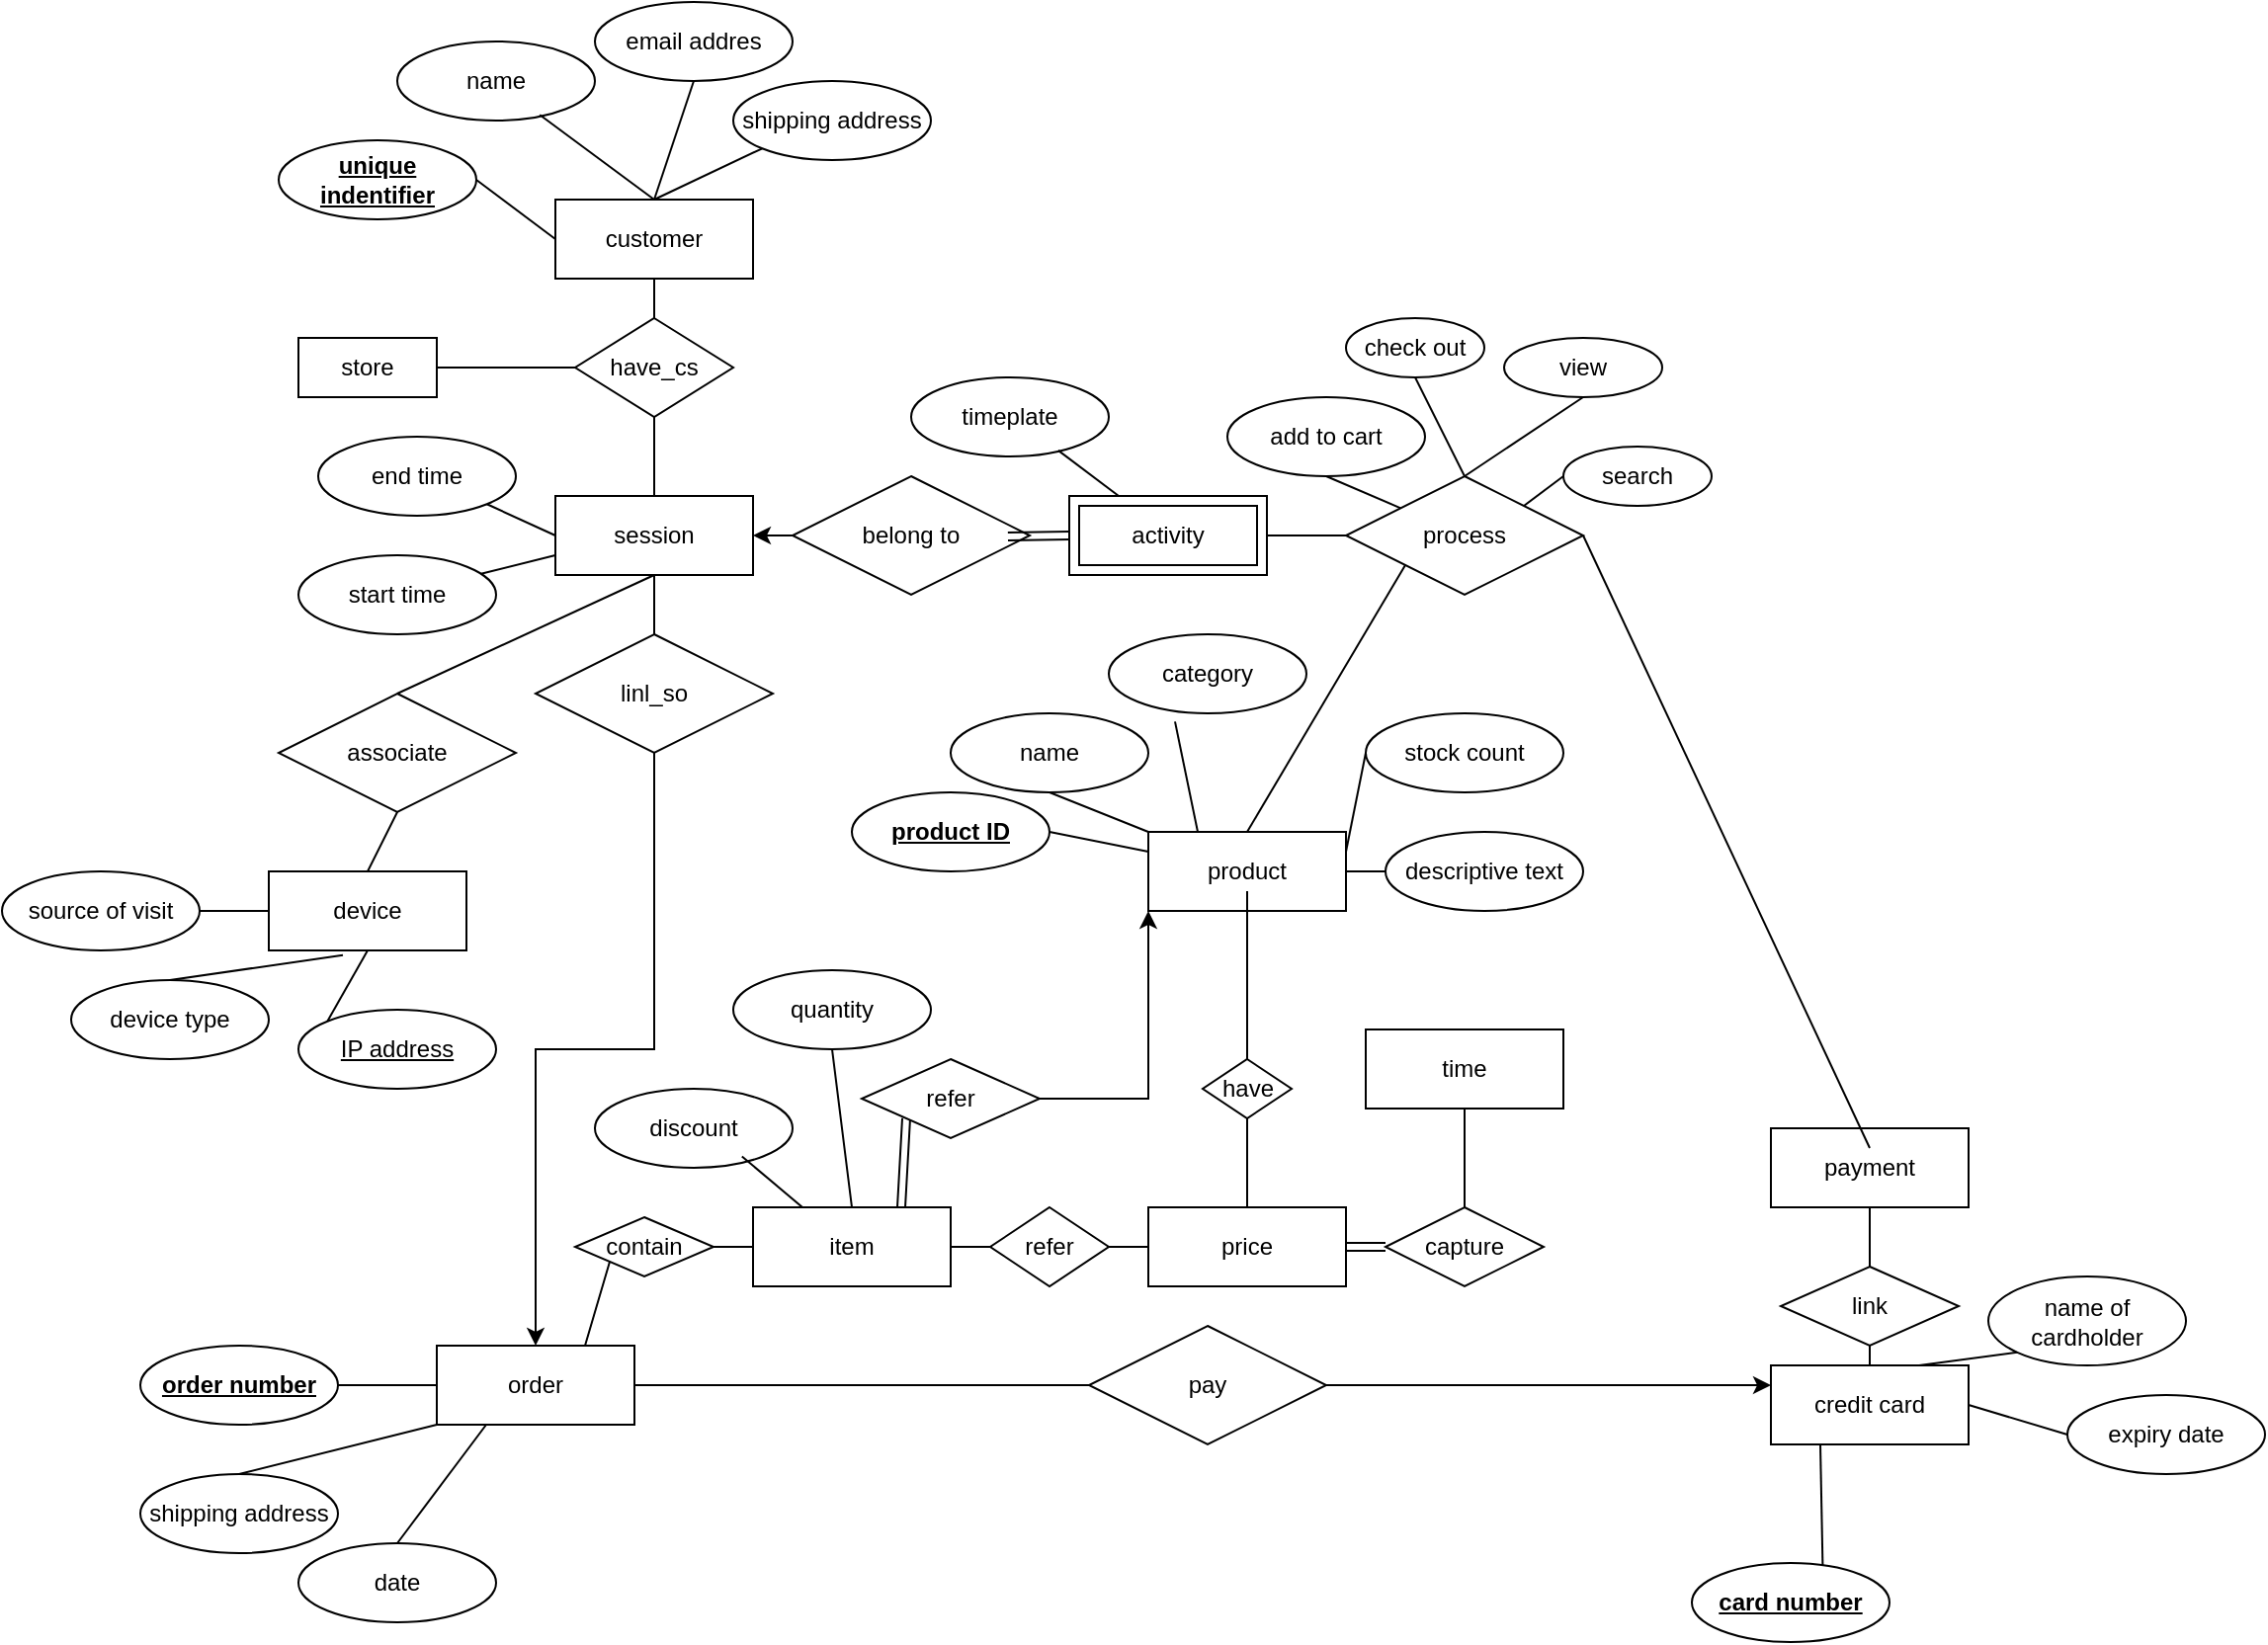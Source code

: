 <mxfile version="28.2.3">
  <diagram name="Page-1" id="8apZJDGCBnvToaNLSjdj">
    <mxGraphModel grid="1" page="1" gridSize="10" guides="1" tooltips="1" connect="1" arrows="1" fold="1" pageScale="1" pageWidth="850" pageHeight="1100" math="0" shadow="0">
      <root>
        <mxCell id="0" />
        <mxCell id="1" parent="0" />
        <mxCell id="4Tt84nbYW9nu75NkAF1R-1" value="customer" style="whiteSpace=wrap;html=1;align=center;" vertex="1" parent="1">
          <mxGeometry x="10" y="180" width="100" height="40" as="geometry" />
        </mxCell>
        <mxCell id="hCspTybFWiK93IbWxItk-1" value="name" style="ellipse;whiteSpace=wrap;html=1;align=center;" vertex="1" parent="1">
          <mxGeometry x="-70" y="100" width="100" height="40" as="geometry" />
        </mxCell>
        <mxCell id="hCspTybFWiK93IbWxItk-2" value="" style="endArrow=none;html=1;rounded=0;entryX=0.5;entryY=0;entryDx=0;entryDy=0;exitX=0.721;exitY=0.928;exitDx=0;exitDy=0;exitPerimeter=0;" edge="1" parent="1" source="hCspTybFWiK93IbWxItk-1" target="4Tt84nbYW9nu75NkAF1R-1">
          <mxGeometry relative="1" as="geometry">
            <mxPoint x="30" y="180" as="sourcePoint" />
            <mxPoint x="190" y="180" as="targetPoint" />
          </mxGeometry>
        </mxCell>
        <mxCell id="hCspTybFWiK93IbWxItk-3" value="email addres" style="ellipse;whiteSpace=wrap;html=1;align=center;" vertex="1" parent="1">
          <mxGeometry x="30" y="80" width="100" height="40" as="geometry" />
        </mxCell>
        <mxCell id="hCspTybFWiK93IbWxItk-4" value="" style="endArrow=none;html=1;rounded=0;entryX=0.5;entryY=1;entryDx=0;entryDy=0;exitX=0.5;exitY=0;exitDx=0;exitDy=0;" edge="1" parent="1" source="4Tt84nbYW9nu75NkAF1R-1" target="hCspTybFWiK93IbWxItk-3">
          <mxGeometry relative="1" as="geometry">
            <mxPoint x="30" y="180" as="sourcePoint" />
            <mxPoint x="190" y="180" as="targetPoint" />
          </mxGeometry>
        </mxCell>
        <mxCell id="hCspTybFWiK93IbWxItk-5" value="shipping address" style="ellipse;whiteSpace=wrap;html=1;align=center;" vertex="1" parent="1">
          <mxGeometry x="100" y="120" width="100" height="40" as="geometry" />
        </mxCell>
        <mxCell id="hCspTybFWiK93IbWxItk-6" value="" style="endArrow=none;html=1;rounded=0;entryX=0;entryY=1;entryDx=0;entryDy=0;exitX=0.5;exitY=0;exitDx=0;exitDy=0;" edge="1" parent="1" source="4Tt84nbYW9nu75NkAF1R-1" target="hCspTybFWiK93IbWxItk-5">
          <mxGeometry relative="1" as="geometry">
            <mxPoint x="20" y="200" as="sourcePoint" />
            <mxPoint x="180" y="200" as="targetPoint" />
          </mxGeometry>
        </mxCell>
        <mxCell id="hCspTybFWiK93IbWxItk-7" value="&lt;b&gt;unique indentifier&lt;/b&gt;" style="ellipse;whiteSpace=wrap;html=1;align=center;fontStyle=4;" vertex="1" parent="1">
          <mxGeometry x="-130" y="150" width="100" height="40" as="geometry" />
        </mxCell>
        <mxCell id="hCspTybFWiK93IbWxItk-8" value="" style="endArrow=none;html=1;rounded=0;exitX=1;exitY=0.5;exitDx=0;exitDy=0;entryX=0;entryY=0.5;entryDx=0;entryDy=0;" edge="1" parent="1" source="hCspTybFWiK93IbWxItk-7" target="4Tt84nbYW9nu75NkAF1R-1">
          <mxGeometry relative="1" as="geometry">
            <mxPoint x="270" y="430" as="sourcePoint" />
            <mxPoint x="430" y="430" as="targetPoint" />
          </mxGeometry>
        </mxCell>
        <mxCell id="hCspTybFWiK93IbWxItk-9" value="name" style="ellipse;whiteSpace=wrap;html=1;align=center;" vertex="1" parent="1">
          <mxGeometry x="210" y="440" width="100" height="40" as="geometry" />
        </mxCell>
        <mxCell id="hCspTybFWiK93IbWxItk-10" value="product" style="whiteSpace=wrap;html=1;align=center;" vertex="1" parent="1">
          <mxGeometry x="310" y="500" width="100" height="40" as="geometry" />
        </mxCell>
        <mxCell id="hCspTybFWiK93IbWxItk-11" value="category" style="ellipse;whiteSpace=wrap;html=1;align=center;" vertex="1" parent="1">
          <mxGeometry x="290" y="400" width="100" height="40" as="geometry" />
        </mxCell>
        <mxCell id="hCspTybFWiK93IbWxItk-13" value="&lt;b&gt;product ID&lt;/b&gt;" style="ellipse;whiteSpace=wrap;html=1;align=center;fontStyle=4;" vertex="1" parent="1">
          <mxGeometry x="160" y="480" width="100" height="40" as="geometry" />
        </mxCell>
        <mxCell id="hCspTybFWiK93IbWxItk-15" value="stock count" style="ellipse;whiteSpace=wrap;html=1;align=center;" vertex="1" parent="1">
          <mxGeometry x="420" y="440" width="100" height="40" as="geometry" />
        </mxCell>
        <mxCell id="hCspTybFWiK93IbWxItk-16" value="descriptive text" style="ellipse;whiteSpace=wrap;html=1;align=center;" vertex="1" parent="1">
          <mxGeometry x="430" y="500" width="100" height="40" as="geometry" />
        </mxCell>
        <mxCell id="hCspTybFWiK93IbWxItk-21" value="" style="endArrow=none;html=1;rounded=0;exitX=1;exitY=0.5;exitDx=0;exitDy=0;entryX=0;entryY=0.25;entryDx=0;entryDy=0;" edge="1" parent="1" source="hCspTybFWiK93IbWxItk-13" target="hCspTybFWiK93IbWxItk-10">
          <mxGeometry relative="1" as="geometry">
            <mxPoint x="150" y="770" as="sourcePoint" />
            <mxPoint x="310" y="770" as="targetPoint" />
          </mxGeometry>
        </mxCell>
        <mxCell id="hCspTybFWiK93IbWxItk-22" value="" style="endArrow=none;html=1;rounded=0;exitX=0.5;exitY=1;exitDx=0;exitDy=0;entryX=0;entryY=0;entryDx=0;entryDy=0;" edge="1" parent="1" source="hCspTybFWiK93IbWxItk-9" target="hCspTybFWiK93IbWxItk-10">
          <mxGeometry relative="1" as="geometry">
            <mxPoint x="150" y="770" as="sourcePoint" />
            <mxPoint x="310" y="770" as="targetPoint" />
          </mxGeometry>
        </mxCell>
        <mxCell id="hCspTybFWiK93IbWxItk-23" value="" style="endArrow=none;html=1;rounded=0;exitX=0.335;exitY=1.105;exitDx=0;exitDy=0;entryX=0.25;entryY=0;entryDx=0;entryDy=0;exitPerimeter=0;" edge="1" parent="1" source="hCspTybFWiK93IbWxItk-11" target="hCspTybFWiK93IbWxItk-10">
          <mxGeometry relative="1" as="geometry">
            <mxPoint x="150" y="770" as="sourcePoint" />
            <mxPoint x="310" y="770" as="targetPoint" />
          </mxGeometry>
        </mxCell>
        <mxCell id="hCspTybFWiK93IbWxItk-24" value="" style="endArrow=none;html=1;rounded=0;" edge="1" parent="1" target="hCspTybFWiK93IbWxItk-158">
          <mxGeometry relative="1" as="geometry">
            <mxPoint x="360" y="530" as="sourcePoint" />
            <mxPoint x="360" y="590" as="targetPoint" />
          </mxGeometry>
        </mxCell>
        <mxCell id="hCspTybFWiK93IbWxItk-25" value="" style="endArrow=none;html=1;rounded=0;entryX=0;entryY=0.5;entryDx=0;entryDy=0;exitX=1;exitY=0.25;exitDx=0;exitDy=0;" edge="1" parent="1" source="hCspTybFWiK93IbWxItk-10" target="hCspTybFWiK93IbWxItk-15">
          <mxGeometry relative="1" as="geometry">
            <mxPoint x="150" y="770" as="sourcePoint" />
            <mxPoint x="310" y="770" as="targetPoint" />
          </mxGeometry>
        </mxCell>
        <mxCell id="hCspTybFWiK93IbWxItk-26" value="" style="endArrow=none;html=1;rounded=0;entryX=0;entryY=0.5;entryDx=0;entryDy=0;exitX=1;exitY=0.5;exitDx=0;exitDy=0;" edge="1" parent="1" source="hCspTybFWiK93IbWxItk-10" target="hCspTybFWiK93IbWxItk-16">
          <mxGeometry relative="1" as="geometry">
            <mxPoint x="150" y="770" as="sourcePoint" />
            <mxPoint x="310" y="770" as="targetPoint" />
          </mxGeometry>
        </mxCell>
        <mxCell id="hCspTybFWiK93IbWxItk-34" value="" style="endArrow=none;html=1;rounded=0;exitX=1;exitY=0.5;exitDx=0;exitDy=0;entryX=0;entryY=0.5;entryDx=0;entryDy=0;" edge="1" parent="1" source="hCspTybFWiK93IbWxItk-48" target="hCspTybFWiK93IbWxItk-36">
          <mxGeometry relative="1" as="geometry">
            <mxPoint x="50" y="440" as="sourcePoint" />
            <mxPoint x="50" y="340" as="targetPoint" />
          </mxGeometry>
        </mxCell>
        <mxCell id="hCspTybFWiK93IbWxItk-35" value="session" style="whiteSpace=wrap;html=1;align=center;" vertex="1" parent="1">
          <mxGeometry x="10" y="330" width="100" height="40" as="geometry" />
        </mxCell>
        <mxCell id="hCspTybFWiK93IbWxItk-36" value="have_cs" style="shape=rhombus;perimeter=rhombusPerimeter;whiteSpace=wrap;html=1;align=center;" vertex="1" parent="1">
          <mxGeometry x="20" y="240" width="80" height="50" as="geometry" />
        </mxCell>
        <mxCell id="hCspTybFWiK93IbWxItk-37" value="" style="endArrow=none;html=1;rounded=0;exitX=0.5;exitY=1;exitDx=0;exitDy=0;entryX=0.5;entryY=0;entryDx=0;entryDy=0;" edge="1" parent="1" source="4Tt84nbYW9nu75NkAF1R-1" target="hCspTybFWiK93IbWxItk-36">
          <mxGeometry relative="1" as="geometry">
            <mxPoint x="270" y="430" as="sourcePoint" />
            <mxPoint x="430" y="430" as="targetPoint" />
          </mxGeometry>
        </mxCell>
        <mxCell id="hCspTybFWiK93IbWxItk-40" value="" style="endArrow=none;html=1;rounded=0;exitX=0;exitY=0.75;exitDx=0;exitDy=0;" edge="1" parent="1" source="hCspTybFWiK93IbWxItk-35" target="hCspTybFWiK93IbWxItk-41">
          <mxGeometry relative="1" as="geometry">
            <mxPoint x="20" y="540" as="sourcePoint" />
            <mxPoint x="180" y="540" as="targetPoint" />
          </mxGeometry>
        </mxCell>
        <mxCell id="hCspTybFWiK93IbWxItk-41" value="start time" style="ellipse;whiteSpace=wrap;html=1;align=center;" vertex="1" parent="1">
          <mxGeometry x="-120" y="360" width="100" height="40" as="geometry" />
        </mxCell>
        <mxCell id="hCspTybFWiK93IbWxItk-42" value="end time" style="ellipse;whiteSpace=wrap;html=1;align=center;" vertex="1" parent="1">
          <mxGeometry x="-110" y="300" width="100" height="40" as="geometry" />
        </mxCell>
        <mxCell id="hCspTybFWiK93IbWxItk-44" value="" style="endArrow=none;html=1;rounded=0;entryX=1;entryY=1;entryDx=0;entryDy=0;exitX=0;exitY=0.5;exitDx=0;exitDy=0;exitPerimeter=0;" edge="1" parent="1" source="hCspTybFWiK93IbWxItk-35" target="hCspTybFWiK93IbWxItk-42">
          <mxGeometry relative="1" as="geometry">
            <mxPoint x="20" y="540" as="sourcePoint" />
            <mxPoint x="180" y="540" as="targetPoint" />
          </mxGeometry>
        </mxCell>
        <mxCell id="hCspTybFWiK93IbWxItk-46" value="" style="endArrow=none;html=1;rounded=0;entryX=0.5;entryY=1;entryDx=0;entryDy=0;exitX=0.5;exitY=0;exitDx=0;exitDy=0;" edge="1" parent="1" source="hCspTybFWiK93IbWxItk-49" target="hCspTybFWiK93IbWxItk-35">
          <mxGeometry relative="1" as="geometry">
            <mxPoint x="290" y="300" as="sourcePoint" />
            <mxPoint x="410" y="410" as="targetPoint" />
          </mxGeometry>
        </mxCell>
        <mxCell id="hCspTybFWiK93IbWxItk-47" value="device" style="whiteSpace=wrap;html=1;align=center;direction=west;" vertex="1" parent="1">
          <mxGeometry x="-135" y="520" width="100" height="40" as="geometry" />
        </mxCell>
        <mxCell id="hCspTybFWiK93IbWxItk-48" value="store" style="whiteSpace=wrap;html=1;align=center;" vertex="1" parent="1">
          <mxGeometry x="-120" y="250" width="70" height="30" as="geometry" />
        </mxCell>
        <mxCell id="hCspTybFWiK93IbWxItk-49" value="associate" style="shape=rhombus;perimeter=rhombusPerimeter;whiteSpace=wrap;html=1;align=center;" vertex="1" parent="1">
          <mxGeometry x="-130" y="430" width="120" height="60" as="geometry" />
        </mxCell>
        <mxCell id="hCspTybFWiK93IbWxItk-51" value="" style="endArrow=none;html=1;rounded=0;entryX=0.5;entryY=1;entryDx=0;entryDy=0;exitX=0.5;exitY=1;exitDx=0;exitDy=0;" edge="1" parent="1" source="hCspTybFWiK93IbWxItk-47" target="hCspTybFWiK93IbWxItk-49">
          <mxGeometry relative="1" as="geometry">
            <mxPoint x="205" y="560" as="sourcePoint" />
            <mxPoint x="365" y="560" as="targetPoint" />
          </mxGeometry>
        </mxCell>
        <mxCell id="hCspTybFWiK93IbWxItk-52" value="IP address" style="ellipse;whiteSpace=wrap;html=1;align=center;fontStyle=4;" vertex="1" parent="1">
          <mxGeometry x="-120" y="590" width="100" height="40" as="geometry" />
        </mxCell>
        <mxCell id="hCspTybFWiK93IbWxItk-53" value="device type" style="ellipse;whiteSpace=wrap;html=1;align=center;" vertex="1" parent="1">
          <mxGeometry x="-235" y="575" width="100" height="40" as="geometry" />
        </mxCell>
        <mxCell id="hCspTybFWiK93IbWxItk-57" value="source of visit" style="ellipse;whiteSpace=wrap;html=1;align=center;" vertex="1" parent="1">
          <mxGeometry x="-270" y="520" width="100" height="40" as="geometry" />
        </mxCell>
        <mxCell id="hCspTybFWiK93IbWxItk-60" value="" style="endArrow=none;html=1;rounded=0;exitX=0.5;exitY=1;exitDx=0;exitDy=0;entryX=0.5;entryY=0;entryDx=0;entryDy=0;" edge="1" parent="1" source="hCspTybFWiK93IbWxItk-36" target="hCspTybFWiK93IbWxItk-35">
          <mxGeometry relative="1" as="geometry">
            <mxPoint x="70" y="410" as="sourcePoint" />
            <mxPoint x="230" y="410" as="targetPoint" />
          </mxGeometry>
        </mxCell>
        <mxCell id="hCspTybFWiK93IbWxItk-62" value="" style="endArrow=none;html=1;rounded=0;exitX=1;exitY=0.5;exitDx=0;exitDy=0;entryX=1;entryY=0.5;entryDx=0;entryDy=0;" edge="1" parent="1" source="hCspTybFWiK93IbWxItk-57" target="hCspTybFWiK93IbWxItk-47">
          <mxGeometry relative="1" as="geometry">
            <mxPoint x="310.0" y="570" as="sourcePoint" />
            <mxPoint x="-140" y="540" as="targetPoint" />
          </mxGeometry>
        </mxCell>
        <mxCell id="hCspTybFWiK93IbWxItk-63" value="" style="endArrow=none;html=1;rounded=0;exitX=0;exitY=0;exitDx=0;exitDy=0;entryX=0.5;entryY=0;entryDx=0;entryDy=0;" edge="1" parent="1" source="hCspTybFWiK93IbWxItk-52" target="hCspTybFWiK93IbWxItk-47">
          <mxGeometry relative="1" as="geometry">
            <mxPoint x="30" y="500" as="sourcePoint" />
            <mxPoint x="-35" y="560" as="targetPoint" />
          </mxGeometry>
        </mxCell>
        <mxCell id="hCspTybFWiK93IbWxItk-64" value="" style="endArrow=none;html=1;rounded=0;entryX=0.625;entryY=-0.059;entryDx=0;entryDy=0;exitX=0.5;exitY=0;exitDx=0;exitDy=0;entryPerimeter=0;" edge="1" parent="1" source="hCspTybFWiK93IbWxItk-53" target="hCspTybFWiK93IbWxItk-47">
          <mxGeometry relative="1" as="geometry">
            <mxPoint x="200" y="630" as="sourcePoint" />
            <mxPoint x="190" y="500" as="targetPoint" />
          </mxGeometry>
        </mxCell>
        <mxCell id="hCspTybFWiK93IbWxItk-69" style="edgeStyle=orthogonalEdgeStyle;rounded=0;orthogonalLoop=1;jettySize=auto;html=1;exitX=0;exitY=0.5;exitDx=0;exitDy=0;entryX=1;entryY=0.5;entryDx=0;entryDy=0;" edge="1" parent="1" source="hCspTybFWiK93IbWxItk-66" target="hCspTybFWiK93IbWxItk-35">
          <mxGeometry relative="1" as="geometry" />
        </mxCell>
        <mxCell id="hCspTybFWiK93IbWxItk-66" value="belong to" style="shape=rhombus;perimeter=rhombusPerimeter;whiteSpace=wrap;html=1;align=center;" vertex="1" parent="1">
          <mxGeometry x="130" y="320" width="120" height="60" as="geometry" />
        </mxCell>
        <mxCell id="hCspTybFWiK93IbWxItk-68" value="activity" style="shape=ext;margin=3;double=1;whiteSpace=wrap;html=1;align=center;" vertex="1" parent="1">
          <mxGeometry x="270" y="330" width="100" height="40" as="geometry" />
        </mxCell>
        <mxCell id="hCspTybFWiK93IbWxItk-70" value="" style="shape=link;html=1;rounded=0;exitX=0.908;exitY=0.509;exitDx=0;exitDy=0;exitPerimeter=0;entryX=0;entryY=0.5;entryDx=0;entryDy=0;" edge="1" parent="1" source="hCspTybFWiK93IbWxItk-66" target="hCspTybFWiK93IbWxItk-68">
          <mxGeometry width="100" relative="1" as="geometry">
            <mxPoint x="280" y="410" as="sourcePoint" />
            <mxPoint x="380" y="410" as="targetPoint" />
          </mxGeometry>
        </mxCell>
        <mxCell id="hCspTybFWiK93IbWxItk-72" value="timeplate" style="ellipse;whiteSpace=wrap;html=1;align=center;" vertex="1" parent="1">
          <mxGeometry x="190" y="270" width="100" height="40" as="geometry" />
        </mxCell>
        <mxCell id="hCspTybFWiK93IbWxItk-73" value="" style="endArrow=none;html=1;rounded=0;entryX=0.25;entryY=0;entryDx=0;entryDy=0;exitX=0.744;exitY=0.923;exitDx=0;exitDy=0;exitPerimeter=0;" edge="1" parent="1" source="hCspTybFWiK93IbWxItk-72" target="hCspTybFWiK93IbWxItk-68">
          <mxGeometry relative="1" as="geometry">
            <mxPoint x="250" y="230" as="sourcePoint" />
            <mxPoint x="410" y="230" as="targetPoint" />
          </mxGeometry>
        </mxCell>
        <mxCell id="hCspTybFWiK93IbWxItk-74" value="" style="endArrow=none;html=1;rounded=0;exitX=1;exitY=0.5;exitDx=0;exitDy=0;" edge="1" parent="1" source="hCspTybFWiK93IbWxItk-68" target="hCspTybFWiK93IbWxItk-75">
          <mxGeometry relative="1" as="geometry">
            <mxPoint x="250" y="410" as="sourcePoint" />
            <mxPoint x="410" y="410" as="targetPoint" />
          </mxGeometry>
        </mxCell>
        <mxCell id="hCspTybFWiK93IbWxItk-75" value="process" style="shape=rhombus;perimeter=rhombusPerimeter;whiteSpace=wrap;html=1;align=center;" vertex="1" parent="1">
          <mxGeometry x="410" y="320" width="120" height="60" as="geometry" />
        </mxCell>
        <mxCell id="hCspTybFWiK93IbWxItk-78" value="check out" style="ellipse;whiteSpace=wrap;html=1;align=center;" vertex="1" parent="1">
          <mxGeometry x="410" y="240" width="70" height="30" as="geometry" />
        </mxCell>
        <mxCell id="hCspTybFWiK93IbWxItk-79" value="add to cart" style="ellipse;whiteSpace=wrap;html=1;align=center;" vertex="1" parent="1">
          <mxGeometry x="350" y="280" width="100" height="40" as="geometry" />
        </mxCell>
        <mxCell id="hCspTybFWiK93IbWxItk-80" value="search" style="ellipse;whiteSpace=wrap;html=1;align=center;" vertex="1" parent="1">
          <mxGeometry x="520" y="305" width="75" height="30" as="geometry" />
        </mxCell>
        <mxCell id="hCspTybFWiK93IbWxItk-81" value="view" style="ellipse;whiteSpace=wrap;html=1;align=center;" vertex="1" parent="1">
          <mxGeometry x="490" y="250" width="80" height="30" as="geometry" />
        </mxCell>
        <mxCell id="hCspTybFWiK93IbWxItk-82" value="" style="endArrow=none;html=1;rounded=0;entryX=0.5;entryY=1;entryDx=0;entryDy=0;exitX=0.5;exitY=0;exitDx=0;exitDy=0;" edge="1" parent="1" source="hCspTybFWiK93IbWxItk-75" target="hCspTybFWiK93IbWxItk-81">
          <mxGeometry relative="1" as="geometry">
            <mxPoint x="250" y="410" as="sourcePoint" />
            <mxPoint x="410" y="410" as="targetPoint" />
          </mxGeometry>
        </mxCell>
        <mxCell id="hCspTybFWiK93IbWxItk-83" value="" style="endArrow=none;html=1;rounded=0;entryX=1;entryY=0;entryDx=0;entryDy=0;exitX=0;exitY=0.5;exitDx=0;exitDy=0;" edge="1" parent="1" source="hCspTybFWiK93IbWxItk-80" target="hCspTybFWiK93IbWxItk-75">
          <mxGeometry relative="1" as="geometry">
            <mxPoint x="620" y="150" as="sourcePoint" />
            <mxPoint x="410" y="410" as="targetPoint" />
          </mxGeometry>
        </mxCell>
        <mxCell id="hCspTybFWiK93IbWxItk-85" value="" style="endArrow=none;html=1;rounded=0;entryX=0.5;entryY=1;entryDx=0;entryDy=0;" edge="1" parent="1" source="hCspTybFWiK93IbWxItk-75" target="hCspTybFWiK93IbWxItk-79">
          <mxGeometry relative="1" as="geometry">
            <mxPoint x="250" y="410" as="sourcePoint" />
            <mxPoint x="410" y="410" as="targetPoint" />
          </mxGeometry>
        </mxCell>
        <mxCell id="hCspTybFWiK93IbWxItk-87" value="" style="endArrow=none;html=1;rounded=0;entryX=0.5;entryY=1;entryDx=0;entryDy=0;exitX=0.5;exitY=0;exitDx=0;exitDy=0;" edge="1" parent="1" source="hCspTybFWiK93IbWxItk-75" target="hCspTybFWiK93IbWxItk-78">
          <mxGeometry relative="1" as="geometry">
            <mxPoint x="250" y="410" as="sourcePoint" />
            <mxPoint x="410" y="410" as="targetPoint" />
          </mxGeometry>
        </mxCell>
        <mxCell id="hCspTybFWiK93IbWxItk-88" value="payment" style="whiteSpace=wrap;html=1;align=center;" vertex="1" parent="1">
          <mxGeometry x="625" y="650" width="100" height="40" as="geometry" />
        </mxCell>
        <mxCell id="hCspTybFWiK93IbWxItk-89" value="" style="endArrow=none;html=1;rounded=0;entryX=1;entryY=0.5;entryDx=0;entryDy=0;exitX=0.5;exitY=0.25;exitDx=0;exitDy=0;exitPerimeter=0;" edge="1" parent="1" source="hCspTybFWiK93IbWxItk-88" target="hCspTybFWiK93IbWxItk-75">
          <mxGeometry relative="1" as="geometry">
            <mxPoint x="560" y="440" as="sourcePoint" />
            <mxPoint x="410" y="410" as="targetPoint" />
          </mxGeometry>
        </mxCell>
        <mxCell id="hCspTybFWiK93IbWxItk-90" value="" style="endArrow=none;html=1;rounded=0;entryX=0.5;entryY=1;entryDx=0;entryDy=0;exitX=0.5;exitY=0;exitDx=0;exitDy=0;" edge="1" parent="1" source="hCspTybFWiK93IbWxItk-91" target="hCspTybFWiK93IbWxItk-88">
          <mxGeometry relative="1" as="geometry">
            <mxPoint x="675" y="730" as="sourcePoint" />
            <mxPoint x="615" y="600" as="targetPoint" />
          </mxGeometry>
        </mxCell>
        <mxCell id="hCspTybFWiK93IbWxItk-91" value="link" style="shape=rhombus;perimeter=rhombusPerimeter;whiteSpace=wrap;html=1;align=center;" vertex="1" parent="1">
          <mxGeometry x="630" y="720" width="90" height="40" as="geometry" />
        </mxCell>
        <mxCell id="hCspTybFWiK93IbWxItk-92" value="" style="endArrow=none;html=1;rounded=0;exitX=0.5;exitY=1;exitDx=0;exitDy=0;" edge="1" parent="1" source="hCspTybFWiK93IbWxItk-91" target="hCspTybFWiK93IbWxItk-93">
          <mxGeometry relative="1" as="geometry">
            <mxPoint x="455" y="600" as="sourcePoint" />
            <mxPoint x="615" y="600" as="targetPoint" />
          </mxGeometry>
        </mxCell>
        <mxCell id="hCspTybFWiK93IbWxItk-93" value="credit card" style="whiteSpace=wrap;html=1;align=center;" vertex="1" parent="1">
          <mxGeometry x="625" y="770" width="100" height="40" as="geometry" />
        </mxCell>
        <mxCell id="hCspTybFWiK93IbWxItk-94" value="&lt;b&gt;card number&lt;/b&gt;" style="ellipse;whiteSpace=wrap;html=1;align=center;fontStyle=4;" vertex="1" parent="1">
          <mxGeometry x="585" y="870" width="100" height="40" as="geometry" />
        </mxCell>
        <mxCell id="hCspTybFWiK93IbWxItk-95" value="expiry date" style="ellipse;whiteSpace=wrap;html=1;align=center;" vertex="1" parent="1">
          <mxGeometry x="775" y="785" width="100" height="40" as="geometry" />
        </mxCell>
        <mxCell id="hCspTybFWiK93IbWxItk-96" value="name of cardholder" style="ellipse;whiteSpace=wrap;html=1;align=center;" vertex="1" parent="1">
          <mxGeometry x="735" y="725" width="100" height="45" as="geometry" />
        </mxCell>
        <mxCell id="hCspTybFWiK93IbWxItk-97" value="" style="endArrow=none;html=1;rounded=0;entryX=0;entryY=1;entryDx=0;entryDy=0;exitX=0.75;exitY=0;exitDx=0;exitDy=0;" edge="1" parent="1" source="hCspTybFWiK93IbWxItk-93" target="hCspTybFWiK93IbWxItk-96">
          <mxGeometry relative="1" as="geometry">
            <mxPoint x="455" y="600" as="sourcePoint" />
            <mxPoint x="615" y="600" as="targetPoint" />
          </mxGeometry>
        </mxCell>
        <mxCell id="hCspTybFWiK93IbWxItk-98" value="" style="endArrow=none;html=1;rounded=0;entryX=0;entryY=0.5;entryDx=0;entryDy=0;exitX=1;exitY=0.5;exitDx=0;exitDy=0;" edge="1" parent="1" source="hCspTybFWiK93IbWxItk-93" target="hCspTybFWiK93IbWxItk-95">
          <mxGeometry relative="1" as="geometry">
            <mxPoint x="455" y="600" as="sourcePoint" />
            <mxPoint x="615" y="600" as="targetPoint" />
          </mxGeometry>
        </mxCell>
        <mxCell id="hCspTybFWiK93IbWxItk-99" value="" style="endArrow=none;html=1;rounded=0;entryX=0.662;entryY=0.036;entryDx=0;entryDy=0;entryPerimeter=0;exitX=0.25;exitY=1;exitDx=0;exitDy=0;" edge="1" parent="1" source="hCspTybFWiK93IbWxItk-93" target="hCspTybFWiK93IbWxItk-94">
          <mxGeometry relative="1" as="geometry">
            <mxPoint x="455" y="600" as="sourcePoint" />
            <mxPoint x="615" y="600" as="targetPoint" />
          </mxGeometry>
        </mxCell>
        <mxCell id="hCspTybFWiK93IbWxItk-121" style="edgeStyle=orthogonalEdgeStyle;rounded=0;orthogonalLoop=1;jettySize=auto;html=1;exitX=0.5;exitY=1;exitDx=0;exitDy=0;entryX=0.5;entryY=0;entryDx=0;entryDy=0;" edge="1" parent="1" source="hCspTybFWiK93IbWxItk-103" target="hCspTybFWiK93IbWxItk-116">
          <mxGeometry relative="1" as="geometry" />
        </mxCell>
        <mxCell id="hCspTybFWiK93IbWxItk-103" value="linl_so" style="shape=rhombus;perimeter=rhombusPerimeter;whiteSpace=wrap;html=1;align=center;" vertex="1" parent="1">
          <mxGeometry y="400" width="120" height="60" as="geometry" />
        </mxCell>
        <mxCell id="hCspTybFWiK93IbWxItk-105" value="&lt;b&gt;order number&lt;/b&gt;" style="ellipse;whiteSpace=wrap;html=1;align=center;fontStyle=4;" vertex="1" parent="1">
          <mxGeometry x="-200" y="760" width="100" height="40" as="geometry" />
        </mxCell>
        <mxCell id="hCspTybFWiK93IbWxItk-106" value="" style="endArrow=none;html=1;rounded=0;exitX=0;exitY=0.5;exitDx=0;exitDy=0;entryX=1;entryY=0.5;entryDx=0;entryDy=0;" edge="1" parent="1" source="hCspTybFWiK93IbWxItk-116" target="hCspTybFWiK93IbWxItk-105">
          <mxGeometry relative="1" as="geometry">
            <mxPoint x="50" y="730" as="sourcePoint" />
            <mxPoint x="-70" y="795" as="targetPoint" />
          </mxGeometry>
        </mxCell>
        <mxCell id="hCspTybFWiK93IbWxItk-108" value="shipping address" style="ellipse;whiteSpace=wrap;html=1;align=center;direction=east;" vertex="1" parent="1">
          <mxGeometry x="-200" y="825" width="100" height="40" as="geometry" />
        </mxCell>
        <mxCell id="hCspTybFWiK93IbWxItk-109" value="date" style="ellipse;whiteSpace=wrap;html=1;align=center;" vertex="1" parent="1">
          <mxGeometry x="-120" y="860" width="100" height="40" as="geometry" />
        </mxCell>
        <mxCell id="hCspTybFWiK93IbWxItk-110" value="" style="endArrow=none;html=1;rounded=0;entryX=0.5;entryY=0;entryDx=0;entryDy=0;exitX=0.25;exitY=1;exitDx=0;exitDy=0;" edge="1" parent="1" source="hCspTybFWiK93IbWxItk-116" target="hCspTybFWiK93IbWxItk-109">
          <mxGeometry relative="1" as="geometry">
            <mxPoint x="25" y="800" as="sourcePoint" />
            <mxPoint x="350" y="620" as="targetPoint" />
          </mxGeometry>
        </mxCell>
        <mxCell id="hCspTybFWiK93IbWxItk-112" value="" style="endArrow=none;html=1;rounded=0;exitX=0.5;exitY=0;exitDx=0;exitDy=0;entryX=0;entryY=1;entryDx=0;entryDy=0;" edge="1" parent="1" source="hCspTybFWiK93IbWxItk-108" target="hCspTybFWiK93IbWxItk-116">
          <mxGeometry relative="1" as="geometry">
            <mxPoint x="190" y="620" as="sourcePoint" />
            <mxPoint y="815" as="targetPoint" />
          </mxGeometry>
        </mxCell>
        <mxCell id="hCspTybFWiK93IbWxItk-116" value="order" style="whiteSpace=wrap;html=1;align=center;" vertex="1" parent="1">
          <mxGeometry x="-50" y="760" width="100" height="40" as="geometry" />
        </mxCell>
        <mxCell id="hCspTybFWiK93IbWxItk-119" value="" style="endArrow=none;html=1;rounded=0;exitX=0.5;exitY=1;exitDx=0;exitDy=0;entryX=0.5;entryY=0;entryDx=0;entryDy=0;" edge="1" parent="1" source="hCspTybFWiK93IbWxItk-35" target="hCspTybFWiK93IbWxItk-103">
          <mxGeometry relative="1" as="geometry">
            <mxPoint x="250" y="410" as="sourcePoint" />
            <mxPoint x="410" y="410" as="targetPoint" />
          </mxGeometry>
        </mxCell>
        <mxCell id="hCspTybFWiK93IbWxItk-122" value="" style="endArrow=none;html=1;rounded=0;exitX=1;exitY=0.5;exitDx=0;exitDy=0;" edge="1" parent="1" source="hCspTybFWiK93IbWxItk-116" target="hCspTybFWiK93IbWxItk-123">
          <mxGeometry relative="1" as="geometry">
            <mxPoint x="250" y="410" as="sourcePoint" />
            <mxPoint x="410" y="410" as="targetPoint" />
          </mxGeometry>
        </mxCell>
        <mxCell id="hCspTybFWiK93IbWxItk-124" style="edgeStyle=orthogonalEdgeStyle;rounded=0;orthogonalLoop=1;jettySize=auto;html=1;exitX=1;exitY=0.5;exitDx=0;exitDy=0;entryX=0;entryY=0.25;entryDx=0;entryDy=0;" edge="1" parent="1" source="hCspTybFWiK93IbWxItk-123" target="hCspTybFWiK93IbWxItk-93">
          <mxGeometry relative="1" as="geometry" />
        </mxCell>
        <mxCell id="hCspTybFWiK93IbWxItk-123" value="pay" style="shape=rhombus;perimeter=rhombusPerimeter;whiteSpace=wrap;html=1;align=center;" vertex="1" parent="1">
          <mxGeometry x="280" y="750" width="120" height="60" as="geometry" />
        </mxCell>
        <mxCell id="hCspTybFWiK93IbWxItk-125" value="" style="endArrow=none;html=1;rounded=0;exitX=0;exitY=1;exitDx=0;exitDy=0;entryX=0.75;entryY=0;entryDx=0;entryDy=0;" edge="1" parent="1" source="hCspTybFWiK93IbWxItk-126" target="hCspTybFWiK93IbWxItk-116">
          <mxGeometry relative="1" as="geometry">
            <mxPoint x="190" y="620" as="sourcePoint" />
            <mxPoint y="800" as="targetPoint" />
          </mxGeometry>
        </mxCell>
        <mxCell id="hCspTybFWiK93IbWxItk-126" value="contain" style="shape=rhombus;perimeter=rhombusPerimeter;whiteSpace=wrap;html=1;align=center;" vertex="1" parent="1">
          <mxGeometry x="20" y="695" width="70" height="30" as="geometry" />
        </mxCell>
        <mxCell id="hCspTybFWiK93IbWxItk-127" value="item" style="whiteSpace=wrap;html=1;align=center;" vertex="1" parent="1">
          <mxGeometry x="110" y="690" width="100" height="40" as="geometry" />
        </mxCell>
        <mxCell id="hCspTybFWiK93IbWxItk-128" value="" style="endArrow=none;html=1;rounded=0;exitX=0;exitY=0.5;exitDx=0;exitDy=0;entryX=1;entryY=0.5;entryDx=0;entryDy=0;" edge="1" parent="1" source="hCspTybFWiK93IbWxItk-127" target="hCspTybFWiK93IbWxItk-126">
          <mxGeometry relative="1" as="geometry">
            <mxPoint x="190" y="570" as="sourcePoint" />
            <mxPoint x="120" y="710" as="targetPoint" />
          </mxGeometry>
        </mxCell>
        <mxCell id="hCspTybFWiK93IbWxItk-139" value="" style="endArrow=none;html=1;rounded=0;exitX=0.5;exitY=0;exitDx=0;exitDy=0;entryX=0;entryY=1;entryDx=0;entryDy=0;" edge="1" parent="1" source="hCspTybFWiK93IbWxItk-10" target="hCspTybFWiK93IbWxItk-75">
          <mxGeometry relative="1" as="geometry">
            <mxPoint x="430" y="560" as="sourcePoint" />
            <mxPoint x="590" y="560" as="targetPoint" />
          </mxGeometry>
        </mxCell>
        <mxCell id="hCspTybFWiK93IbWxItk-143" value="" style="shape=link;html=1;rounded=0;entryX=0.75;entryY=0;entryDx=0;entryDy=0;exitX=0;exitY=1;exitDx=0;exitDy=0;" edge="1" parent="1" source="hCspTybFWiK93IbWxItk-145" target="hCspTybFWiK93IbWxItk-127">
          <mxGeometry width="100" relative="1" as="geometry">
            <mxPoint x="240" y="650" as="sourcePoint" />
            <mxPoint x="200" y="740" as="targetPoint" />
          </mxGeometry>
        </mxCell>
        <mxCell id="hCspTybFWiK93IbWxItk-146" style="edgeStyle=orthogonalEdgeStyle;rounded=0;orthogonalLoop=1;jettySize=auto;html=1;exitX=1;exitY=0.5;exitDx=0;exitDy=0;entryX=0;entryY=1;entryDx=0;entryDy=0;" edge="1" parent="1" source="hCspTybFWiK93IbWxItk-145" target="hCspTybFWiK93IbWxItk-10">
          <mxGeometry relative="1" as="geometry">
            <Array as="points">
              <mxPoint x="310" y="635" />
            </Array>
          </mxGeometry>
        </mxCell>
        <mxCell id="hCspTybFWiK93IbWxItk-145" value="refer" style="shape=rhombus;perimeter=rhombusPerimeter;whiteSpace=wrap;html=1;align=center;" vertex="1" parent="1">
          <mxGeometry x="165" y="615" width="90" height="40" as="geometry" />
        </mxCell>
        <mxCell id="hCspTybFWiK93IbWxItk-147" value="" style="endArrow=none;html=1;rounded=0;exitX=0.5;exitY=0;exitDx=0;exitDy=0;entryX=0.5;entryY=1;entryDx=0;entryDy=0;" edge="1" parent="1" source="hCspTybFWiK93IbWxItk-127" target="hCspTybFWiK93IbWxItk-149">
          <mxGeometry relative="1" as="geometry">
            <mxPoint x="250" y="740" as="sourcePoint" />
            <mxPoint x="190" y="600" as="targetPoint" />
          </mxGeometry>
        </mxCell>
        <mxCell id="hCspTybFWiK93IbWxItk-149" value="quantity" style="ellipse;whiteSpace=wrap;html=1;align=center;" vertex="1" parent="1">
          <mxGeometry x="100" y="570" width="100" height="40" as="geometry" />
        </mxCell>
        <mxCell id="hCspTybFWiK93IbWxItk-151" value="discount" style="ellipse;whiteSpace=wrap;html=1;align=center;" vertex="1" parent="1">
          <mxGeometry x="30" y="630" width="100" height="40" as="geometry" />
        </mxCell>
        <mxCell id="hCspTybFWiK93IbWxItk-154" value="" style="endArrow=none;html=1;rounded=0;entryX=0.744;entryY=0.855;entryDx=0;entryDy=0;entryPerimeter=0;exitX=0.25;exitY=0;exitDx=0;exitDy=0;" edge="1" parent="1" source="hCspTybFWiK93IbWxItk-127" target="hCspTybFWiK93IbWxItk-151">
          <mxGeometry relative="1" as="geometry">
            <mxPoint x="250" y="740" as="sourcePoint" />
            <mxPoint x="410" y="740" as="targetPoint" />
          </mxGeometry>
        </mxCell>
        <mxCell id="hCspTybFWiK93IbWxItk-157" value="price" style="whiteSpace=wrap;html=1;align=center;" vertex="1" parent="1">
          <mxGeometry x="310" y="690" width="100" height="40" as="geometry" />
        </mxCell>
        <mxCell id="hCspTybFWiK93IbWxItk-158" value="have" style="shape=rhombus;perimeter=rhombusPerimeter;whiteSpace=wrap;html=1;align=center;" vertex="1" parent="1">
          <mxGeometry x="337.5" y="615" width="45" height="30" as="geometry" />
        </mxCell>
        <mxCell id="hCspTybFWiK93IbWxItk-159" value="" style="endArrow=none;html=1;rounded=0;entryX=0.5;entryY=1;entryDx=0;entryDy=0;exitX=0.5;exitY=0;exitDx=0;exitDy=0;" edge="1" parent="1" source="hCspTybFWiK93IbWxItk-157" target="hCspTybFWiK93IbWxItk-158">
          <mxGeometry relative="1" as="geometry">
            <mxPoint x="250" y="740" as="sourcePoint" />
            <mxPoint x="410" y="740" as="targetPoint" />
          </mxGeometry>
        </mxCell>
        <mxCell id="hCspTybFWiK93IbWxItk-160" value="" style="endArrow=none;html=1;rounded=0;exitX=0;exitY=0.5;exitDx=0;exitDy=0;entryX=1;entryY=0.5;entryDx=0;entryDy=0;" edge="1" parent="1" source="hCspTybFWiK93IbWxItk-157" target="hCspTybFWiK93IbWxItk-161">
          <mxGeometry relative="1" as="geometry">
            <mxPoint x="250" y="740" as="sourcePoint" />
            <mxPoint x="410" y="740" as="targetPoint" />
          </mxGeometry>
        </mxCell>
        <mxCell id="hCspTybFWiK93IbWxItk-161" value="refer" style="shape=rhombus;perimeter=rhombusPerimeter;whiteSpace=wrap;html=1;align=center;" vertex="1" parent="1">
          <mxGeometry x="230" y="690" width="60" height="40" as="geometry" />
        </mxCell>
        <mxCell id="hCspTybFWiK93IbWxItk-162" value="" style="endArrow=none;html=1;rounded=0;exitX=1;exitY=0.5;exitDx=0;exitDy=0;entryX=0;entryY=0.5;entryDx=0;entryDy=0;" edge="1" parent="1" source="hCspTybFWiK93IbWxItk-127" target="hCspTybFWiK93IbWxItk-161">
          <mxGeometry relative="1" as="geometry">
            <mxPoint x="250" y="740" as="sourcePoint" />
            <mxPoint x="240" y="710" as="targetPoint" />
          </mxGeometry>
        </mxCell>
        <mxCell id="hCspTybFWiK93IbWxItk-163" value="capture" style="shape=rhombus;perimeter=rhombusPerimeter;whiteSpace=wrap;html=1;align=center;" vertex="1" parent="1">
          <mxGeometry x="430" y="690" width="80" height="40" as="geometry" />
        </mxCell>
        <mxCell id="hCspTybFWiK93IbWxItk-164" value="time" style="whiteSpace=wrap;html=1;align=center;" vertex="1" parent="1">
          <mxGeometry x="420" y="600" width="100" height="40" as="geometry" />
        </mxCell>
        <mxCell id="hCspTybFWiK93IbWxItk-165" value="" style="shape=link;html=1;rounded=0;entryX=1;entryY=0.5;entryDx=0;entryDy=0;exitX=0;exitY=0.5;exitDx=0;exitDy=0;" edge="1" parent="1" source="hCspTybFWiK93IbWxItk-163" target="hCspTybFWiK93IbWxItk-157">
          <mxGeometry width="100" relative="1" as="geometry">
            <mxPoint x="280" y="560" as="sourcePoint" />
            <mxPoint x="380" y="560" as="targetPoint" />
          </mxGeometry>
        </mxCell>
        <mxCell id="hCspTybFWiK93IbWxItk-167" value="" style="endArrow=none;html=1;rounded=0;entryX=0.5;entryY=0;entryDx=0;entryDy=0;exitX=0.5;exitY=1;exitDx=0;exitDy=0;" edge="1" parent="1" source="hCspTybFWiK93IbWxItk-164" target="hCspTybFWiK93IbWxItk-163">
          <mxGeometry relative="1" as="geometry">
            <mxPoint x="250" y="560" as="sourcePoint" />
            <mxPoint x="410" y="560" as="targetPoint" />
          </mxGeometry>
        </mxCell>
      </root>
    </mxGraphModel>
  </diagram>
</mxfile>
